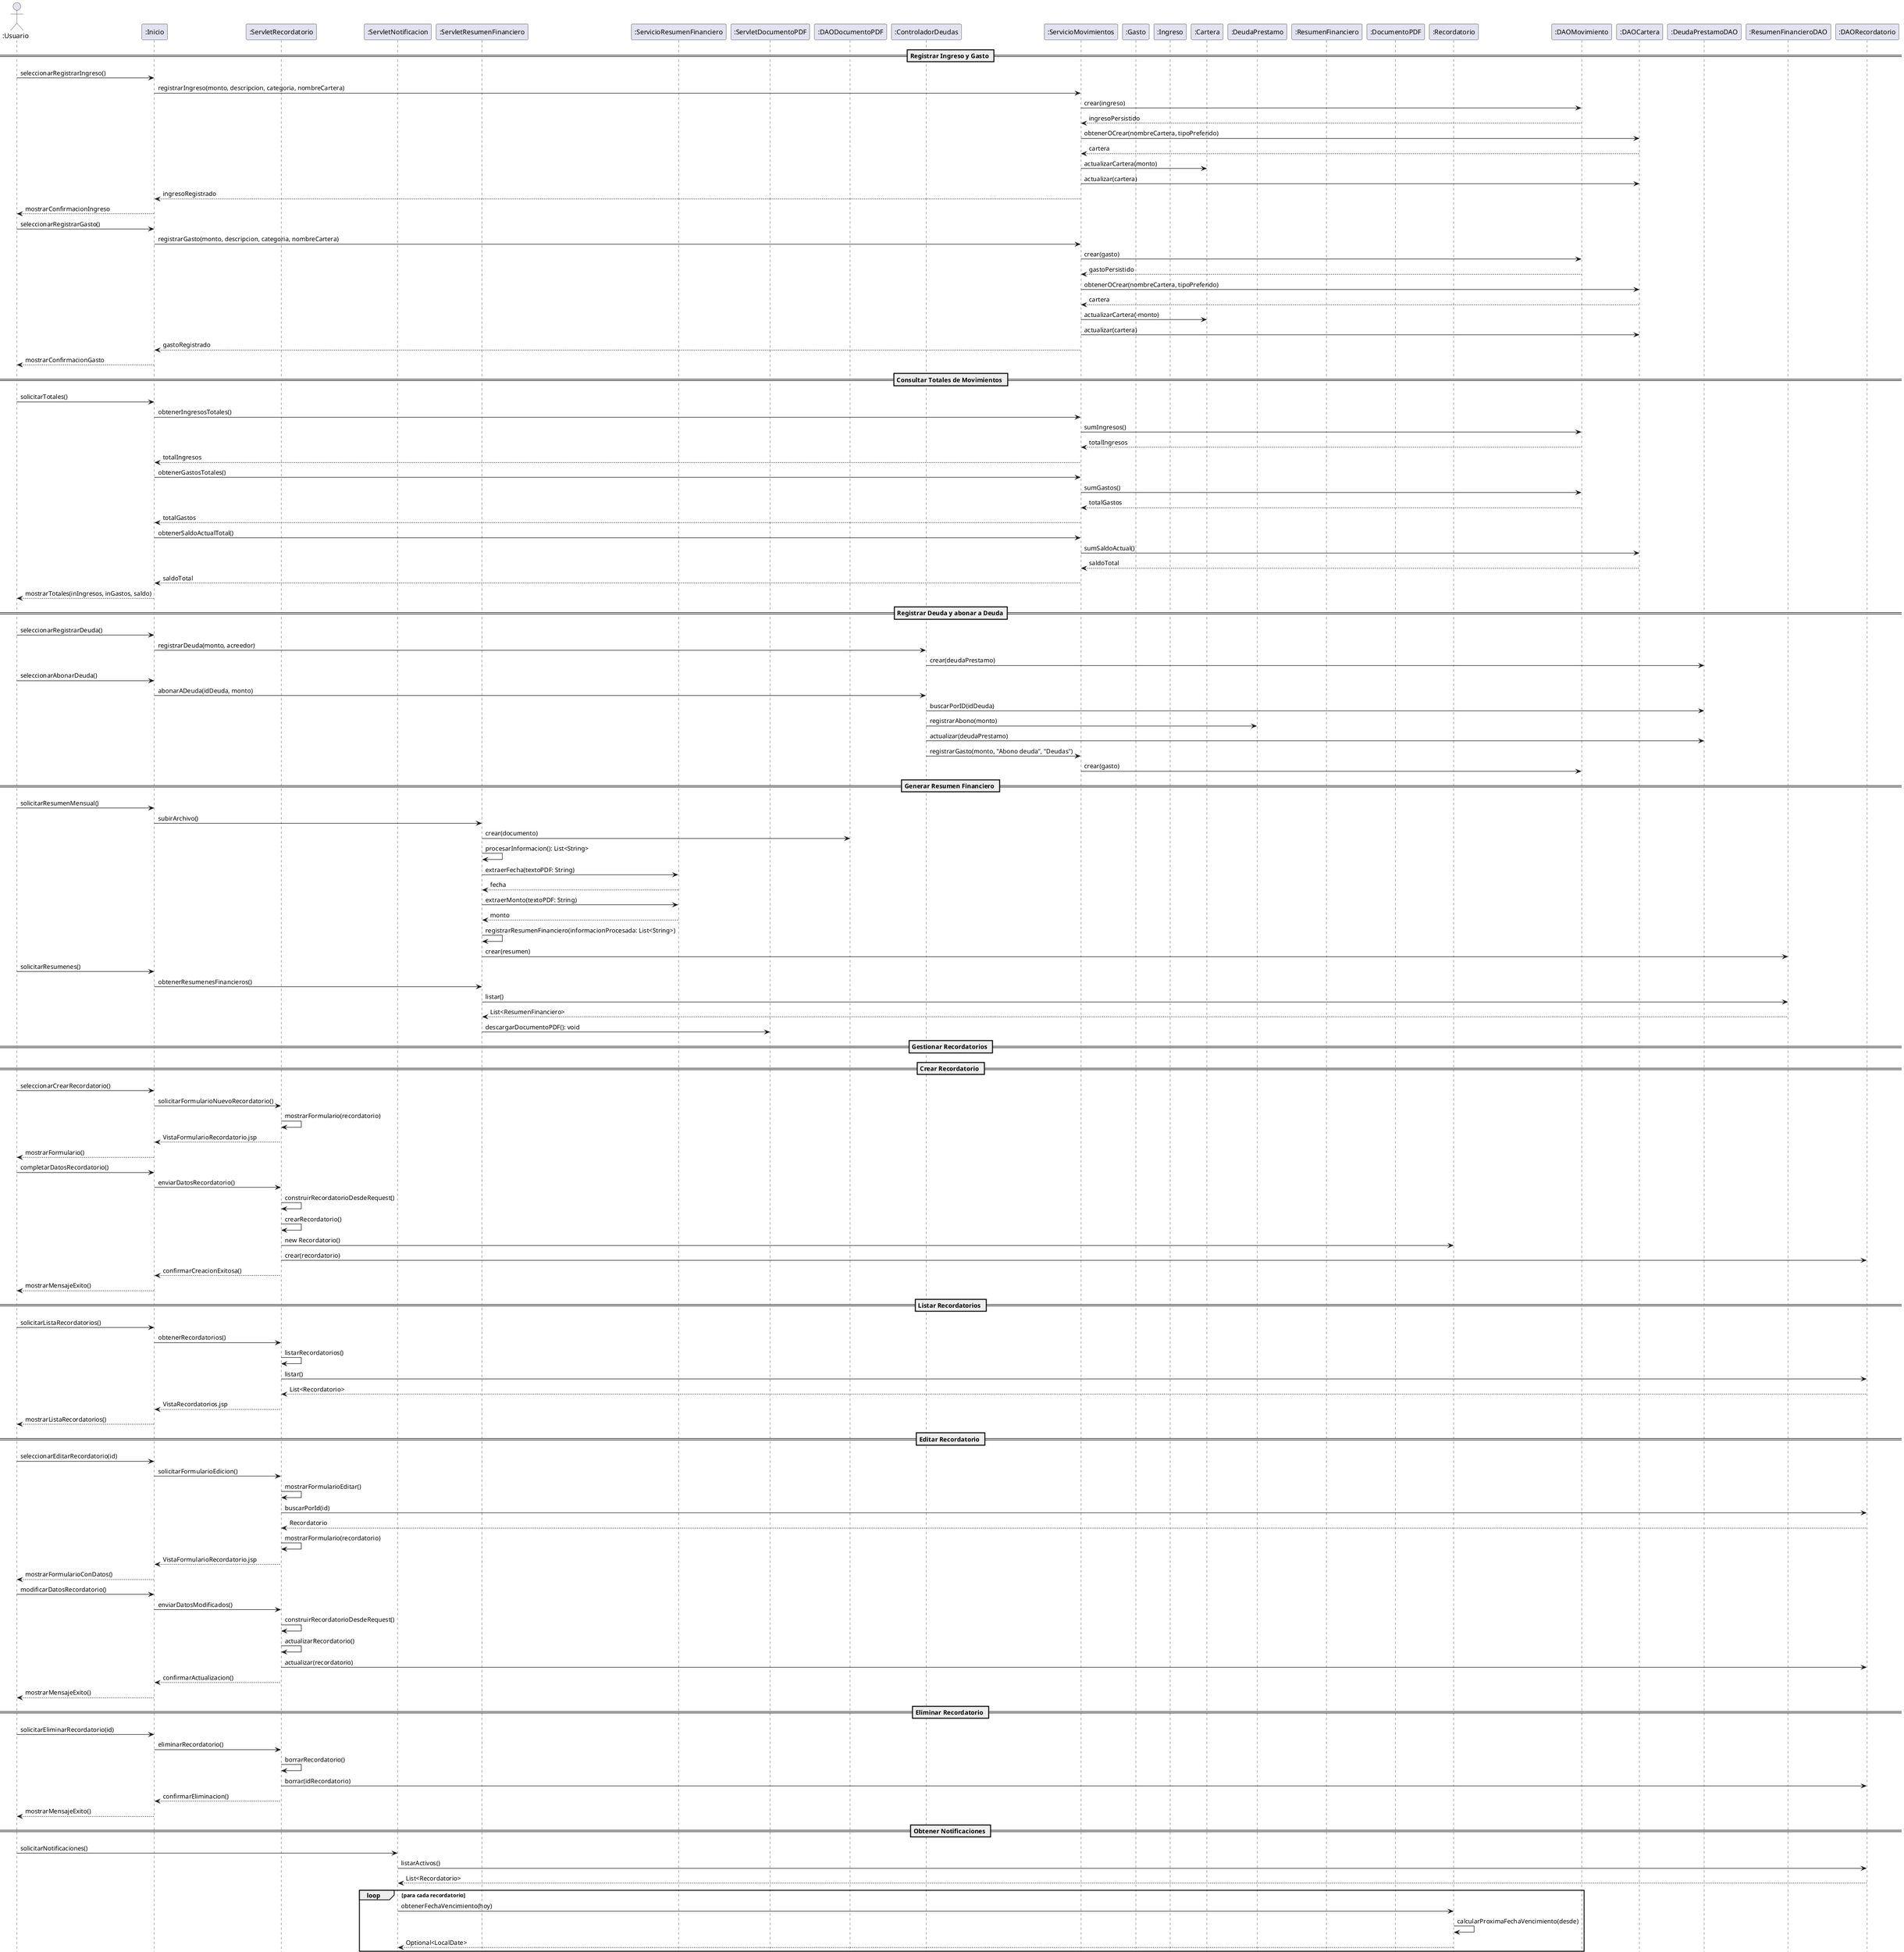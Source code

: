 @startuml

actor ":Usuario" as usuario
participant ":Inicio" as inicio
participant ":ServletRecordatorio" as servletRecordatorio
participant ":ServletNotificacion" as servletNotificacion
participant ":ServletResumenFinanciero" as servletResumen
participant ":ServicioResumenFinanciero" as servicioResumen
participant ":ServletDocumentoPDF" as servletDocumentoPDF
participant ":DAODocumentoPDF" as daoDocumentoPDF
participant ":ControladorDeudas" as controladorDeudas
participant ":ServicioMovimientos" as servicioMovimientos
participant ":Gasto" as gasto
participant ":Ingreso" as ingreso
participant ":Cartera" as cartera
participant ":DeudaPrestamo" as deudaPrestamo
participant ":ResumenFinanciero" as resumen
participant ":DocumentoPDF" as documentoPDF
participant ":Recordatorio" as recordatorio
participant ":DAOMovimiento" as daoMovimiento
participant ":DAOCartera" as carteraDAO
participant ":DeudaPrestamoDAO" as deudaPrestamoDAO
participant ":ResumenFinancieroDAO" as resumenDAO
participant ":DAORecordatorio" as DAOrecordatorio

== Registrar Ingreso y Gasto ==
usuario -> inicio: seleccionarRegistrarIngreso()
inicio -> servicioMovimientos: registrarIngreso(monto, descripcion, categoria, nombreCartera)
servicioMovimientos -> daoMovimiento: crear(ingreso)
daoMovimiento --> servicioMovimientos: ingresoPersistido
servicioMovimientos -> carteraDAO: obtenerOCrear(nombreCartera, tipoPreferido)
carteraDAO --> servicioMovimientos: cartera
servicioMovimientos -> cartera: actualizarCartera(monto)
servicioMovimientos -> carteraDAO: actualizar(cartera)
servicioMovimientos --> inicio: ingresoRegistrado
inicio --> usuario: mostrarConfirmacionIngreso


usuario -> inicio: seleccionarRegistrarGasto()
inicio -> servicioMovimientos: registrarGasto(monto, descripcion, categoria, nombreCartera)
servicioMovimientos -> daoMovimiento: crear(gasto)
daoMovimiento --> servicioMovimientos: gastoPersistido
servicioMovimientos -> carteraDAO: obtenerOCrear(nombreCartera, tipoPreferido)
carteraDAO --> servicioMovimientos: cartera
servicioMovimientos -> cartera: actualizarCartera(-monto)
servicioMovimientos -> carteraDAO: actualizar(cartera)
servicioMovimientos --> inicio: gastoRegistrado
inicio --> usuario: mostrarConfirmacionGasto

== Consultar Totales de Movimientos ==
usuario -> inicio: solicitarTotales()
inicio -> servicioMovimientos: obtenerIngresosTotales()
servicioMovimientos -> daoMovimiento: sumIngresos()
daoMovimiento --> servicioMovimientos: totalIngresos
servicioMovimientos --> inicio: totalIngresos
inicio -> servicioMovimientos: obtenerGastosTotales()
servicioMovimientos -> daoMovimiento: sumGastos()
daoMovimiento --> servicioMovimientos: totalGastos
servicioMovimientos --> inicio: totalGastos
inicio -> servicioMovimientos: obtenerSaldoActualTotal()
servicioMovimientos -> carteraDAO: sumSaldoActual()
carteraDAO --> servicioMovimientos: saldoTotal
servicioMovimientos --> inicio: saldoTotal
inicio --> usuario: mostrarTotales(inIngresos, inGastos, saldo)

== Registrar Deuda y abonar a Deuda==
usuario -> inicio: seleccionarRegistrarDeuda()
inicio -> controladorDeudas: registrarDeuda(monto, acreedor)
controladorDeudas -> deudaPrestamoDAO: crear(deudaPrestamo)

usuario -> inicio: seleccionarAbonarDeuda()
inicio -> controladorDeudas: abonarADeuda(idDeuda, monto)
controladorDeudas -> deudaPrestamoDAO: buscarPorID(idDeuda)
controladorDeudas -> deudaPrestamo: registrarAbono(monto)
controladorDeudas -> deudaPrestamoDAO: actualizar(deudaPrestamo)

controladorDeudas -> servicioMovimientos: registrarGasto(monto, "Abono deuda", "Deudas")
servicioMovimientos -> daoMovimiento: crear(gasto)

== Generar Resumen Financiero ==
usuario -> inicio: solicitarResumenMensual()
inicio -> servletResumen: subirArchivo()
servletResumen -> daoDocumentoPDF: crear(documento)
servletResumen -> servletResumen: procesarInformacion(): List<String>
servletResumen -> servicioResumen: extraerFecha(textoPDF: String)
servicioResumen --> servletResumen: fecha
servletResumen -> servicioResumen: extraerMonto(textoPDF: String)
servicioResumen --> servletResumen: monto
servletResumen -> servletResumen: registrarResumenFinanciero(informacionProcesada: List<String>)
servletResumen -> resumenDAO: crear(resumen)
usuario -> inicio: solicitarResumenes()
inicio -> servletResumen: obtenerResumenesFinancieros()
servletResumen -> resumenDAO: listar()
resumenDAO --> servletResumen: List<ResumenFinanciero>
servletResumen -> servletDocumentoPDF: descargarDocumentoPDF(): void

== Gestionar Recordatorios ==

== Crear Recordatorio ==

usuario -> inicio: seleccionarCrearRecordatorio()
inicio -> servletRecordatorio: solicitarFormularioNuevoRecordatorio()
servletRecordatorio -> servletRecordatorio: mostrarFormulario(recordatorio)
servletRecordatorio --> inicio: VistaFormularioRecordatorio.jsp
inicio --> usuario: mostrarFormulario()

usuario -> inicio: completarDatosRecordatorio()
inicio -> servletRecordatorio: enviarDatosRecordatorio()
servletRecordatorio -> servletRecordatorio: construirRecordatorioDesdeRequest()
servletRecordatorio -> servletRecordatorio: crearRecordatorio()
servletRecordatorio -> recordatorio: new Recordatorio()
servletRecordatorio -> DAOrecordatorio: crear(recordatorio)
servletRecordatorio --> inicio: confirmarCreacionExitosa()
inicio --> usuario: mostrarMensajeExito()

== Listar Recordatorios ==
usuario -> inicio: solicitarListaRecordatorios()
inicio -> servletRecordatorio: obtenerRecordatorios()
servletRecordatorio -> servletRecordatorio: listarRecordatorios()
servletRecordatorio -> DAOrecordatorio: listar()
DAOrecordatorio --> servletRecordatorio: List<Recordatorio>
servletRecordatorio --> inicio: VistaRecordatorios.jsp
inicio --> usuario: mostrarListaRecordatorios()

== Editar Recordatorio ==
usuario -> inicio: seleccionarEditarRecordatorio(id)
inicio -> servletRecordatorio: solicitarFormularioEdicion()
servletRecordatorio -> servletRecordatorio: mostrarFormularioEditar()
servletRecordatorio -> DAOrecordatorio: buscarPorId(id)
DAOrecordatorio --> servletRecordatorio: Recordatorio
servletRecordatorio -> servletRecordatorio: mostrarFormulario(recordatorio)
servletRecordatorio --> inicio: VistaFormularioRecordatorio.jsp
inicio --> usuario: mostrarFormularioConDatos()

usuario -> inicio: modificarDatosRecordatorio()
inicio -> servletRecordatorio: enviarDatosModificados()
servletRecordatorio -> servletRecordatorio: construirRecordatorioDesdeRequest()
servletRecordatorio -> servletRecordatorio: actualizarRecordatorio()
servletRecordatorio -> DAOrecordatorio: actualizar(recordatorio)
servletRecordatorio --> inicio: confirmarActualizacion()
inicio --> usuario: mostrarMensajeExito()

== Eliminar Recordatorio ==
usuario -> inicio: solicitarEliminarRecordatorio(id)
inicio -> servletRecordatorio: eliminarRecordatorio()
servletRecordatorio -> servletRecordatorio: borrarRecordatorio()
servletRecordatorio -> DAOrecordatorio: borrar(idRecordatorio)
servletRecordatorio --> inicio: confirmarEliminacion()
inicio --> usuario: mostrarMensajeExito()

== Obtener Notificaciones ==
usuario -> servletNotificacion: solicitarNotificaciones()
servletNotificacion -> DAOrecordatorio: listarActivos()
DAOrecordatorio --> servletNotificacion: List<Recordatorio>

loop para cada recordatorio
    servletNotificacion -> recordatorio: obtenerFechaVencimiento(hoy)
    recordatorio -> recordatorio: calcularProximaFechaVencimiento(desde)
    recordatorio --> servletNotificacion: Optional<LocalDate>
end

servletNotificacion -> servletNotificacion: procesarNotificaciones()
servletNotificacion --> usuario: notificaciones JSON


@enduml